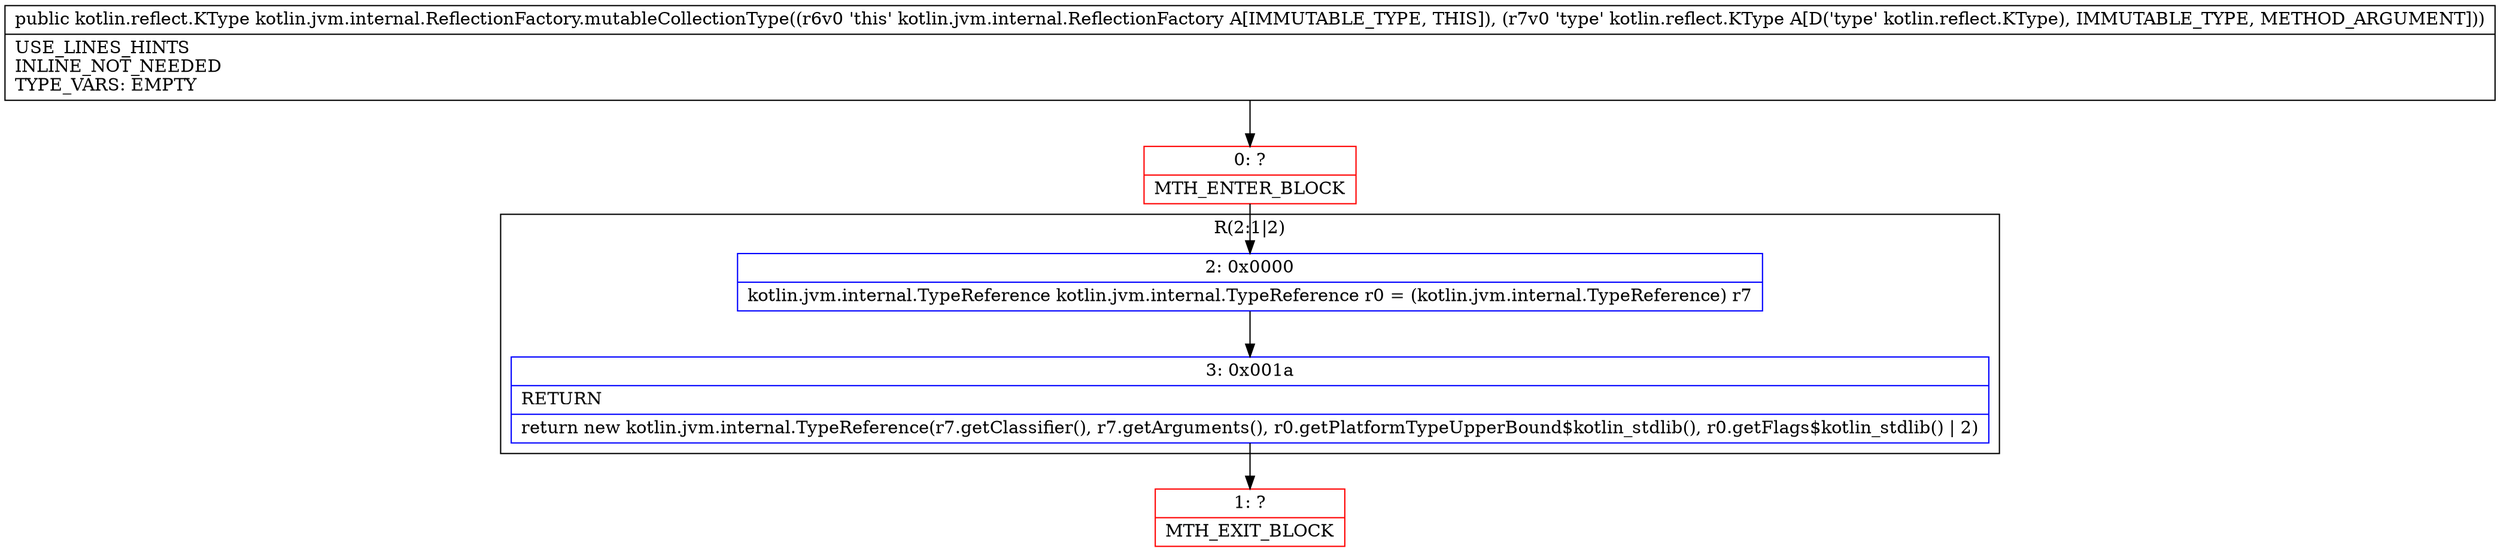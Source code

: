 digraph "CFG forkotlin.jvm.internal.ReflectionFactory.mutableCollectionType(Lkotlin\/reflect\/KType;)Lkotlin\/reflect\/KType;" {
subgraph cluster_Region_79276940 {
label = "R(2:1|2)";
node [shape=record,color=blue];
Node_2 [shape=record,label="{2\:\ 0x0000|kotlin.jvm.internal.TypeReference kotlin.jvm.internal.TypeReference r0 = (kotlin.jvm.internal.TypeReference) r7\l}"];
Node_3 [shape=record,label="{3\:\ 0x001a|RETURN\l|return new kotlin.jvm.internal.TypeReference(r7.getClassifier(), r7.getArguments(), r0.getPlatformTypeUpperBound$kotlin_stdlib(), r0.getFlags$kotlin_stdlib() \| 2)\l}"];
}
Node_0 [shape=record,color=red,label="{0\:\ ?|MTH_ENTER_BLOCK\l}"];
Node_1 [shape=record,color=red,label="{1\:\ ?|MTH_EXIT_BLOCK\l}"];
MethodNode[shape=record,label="{public kotlin.reflect.KType kotlin.jvm.internal.ReflectionFactory.mutableCollectionType((r6v0 'this' kotlin.jvm.internal.ReflectionFactory A[IMMUTABLE_TYPE, THIS]), (r7v0 'type' kotlin.reflect.KType A[D('type' kotlin.reflect.KType), IMMUTABLE_TYPE, METHOD_ARGUMENT]))  | USE_LINES_HINTS\lINLINE_NOT_NEEDED\lTYPE_VARS: EMPTY\l}"];
MethodNode -> Node_0;Node_2 -> Node_3;
Node_3 -> Node_1;
Node_0 -> Node_2;
}

